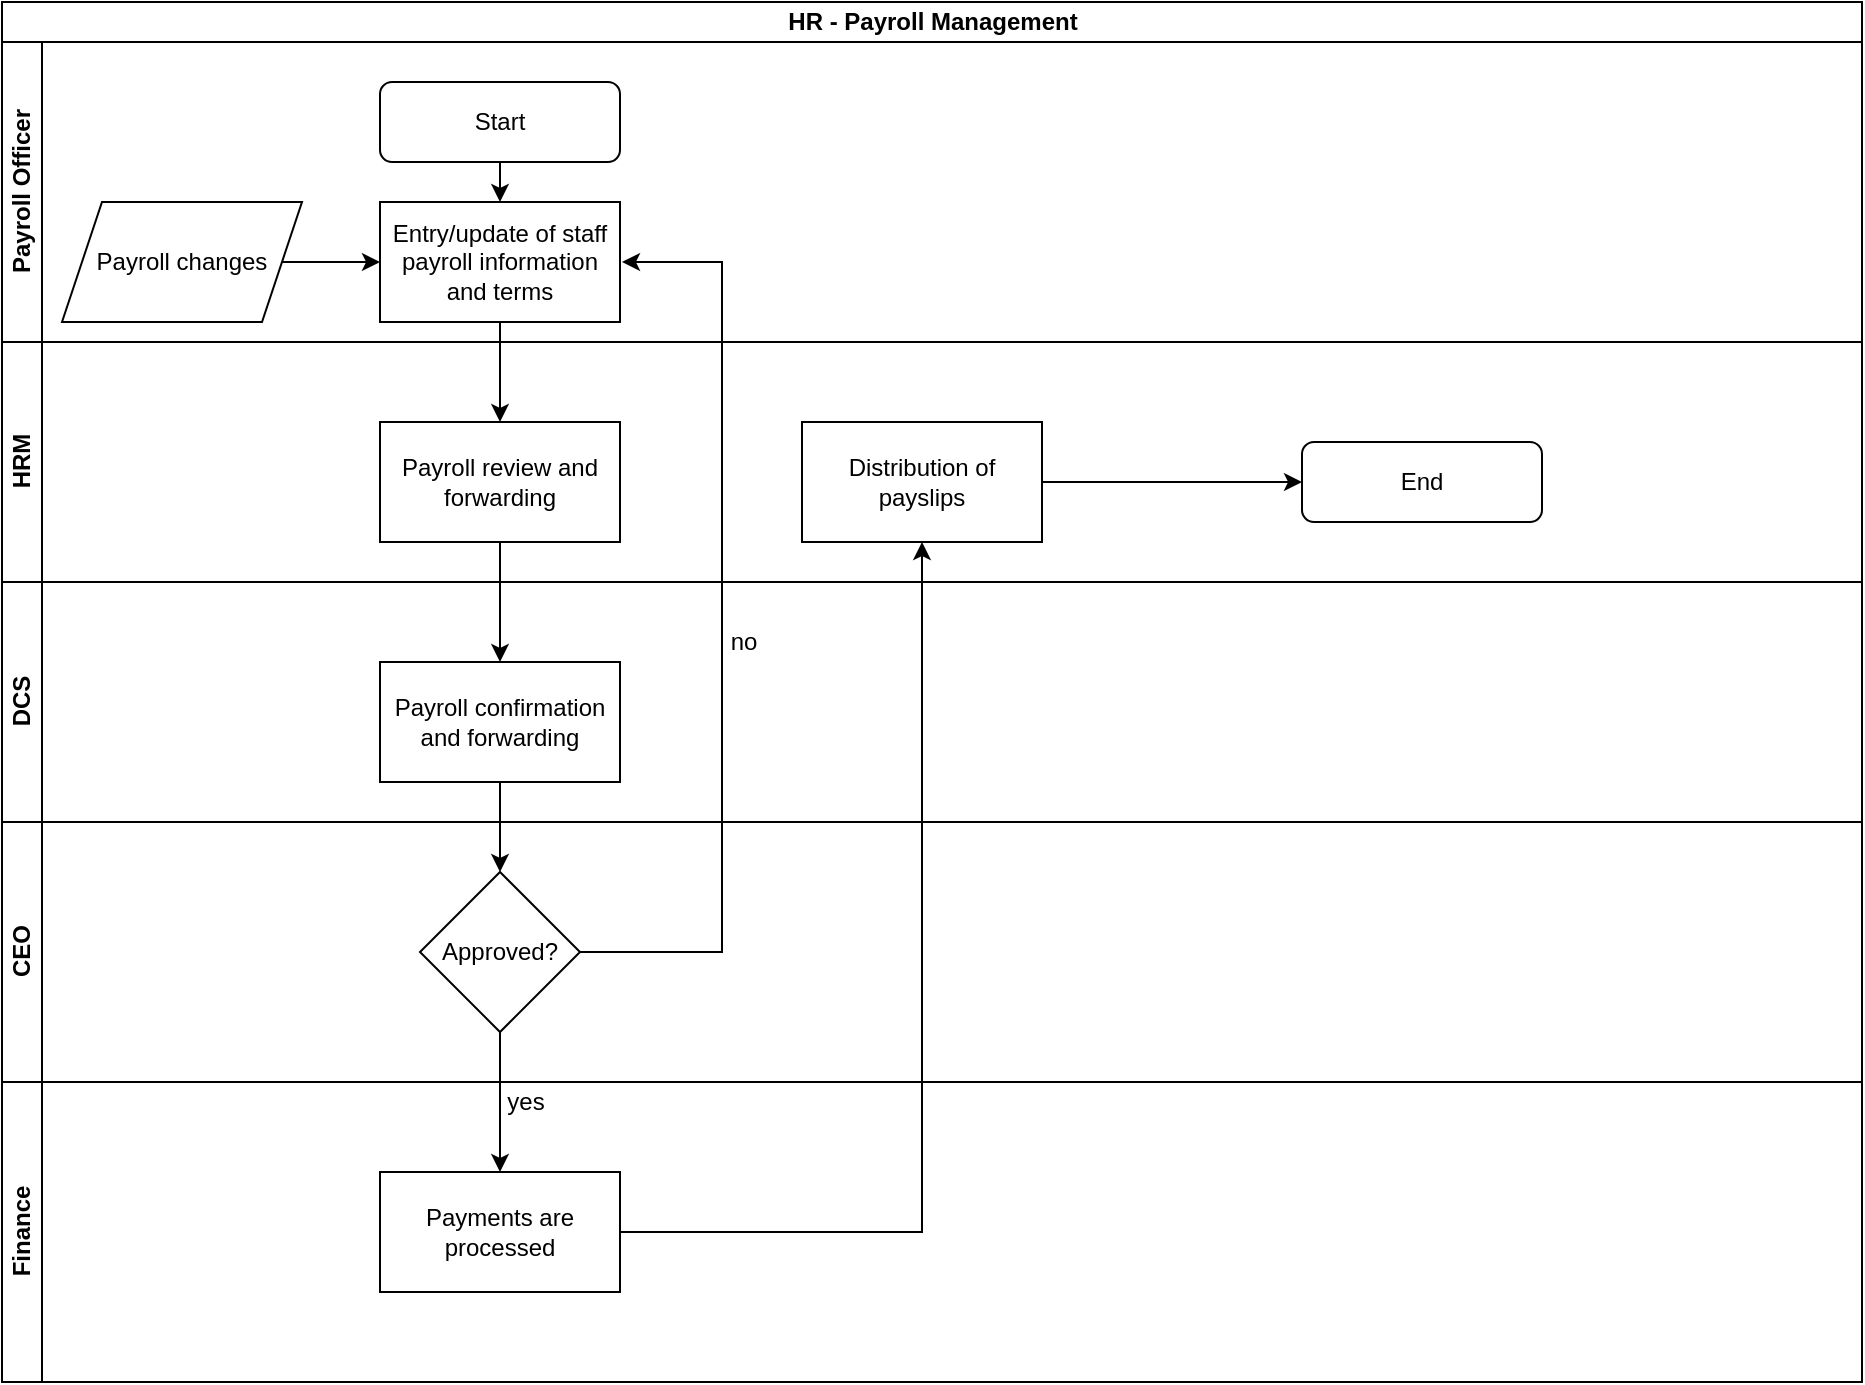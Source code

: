 <mxfile version="13.6.5" type="github">
  <diagram id="_D9DCLdPoNpoZj0SMjlw" name="Page-1">
    <mxGraphModel dx="1038" dy="547" grid="1" gridSize="10" guides="1" tooltips="1" connect="1" arrows="1" fold="1" page="1" pageScale="1" pageWidth="1169" pageHeight="827" math="0" shadow="0">
      <root>
        <mxCell id="0" />
        <mxCell id="1" parent="0" />
        <mxCell id="Y4w0jQ5FlkAyDfhmhhMQ-1" value="HR - Payroll Management" style="swimlane;html=1;childLayout=stackLayout;resizeParent=1;resizeParentMax=0;horizontal=1;startSize=20;horizontalStack=0;" vertex="1" parent="1">
          <mxGeometry x="40" y="40" width="930" height="690" as="geometry" />
        </mxCell>
        <mxCell id="Y4w0jQ5FlkAyDfhmhhMQ-2" value="Payroll Officer" style="swimlane;html=1;startSize=20;horizontal=0;" vertex="1" parent="Y4w0jQ5FlkAyDfhmhhMQ-1">
          <mxGeometry y="20" width="930" height="150" as="geometry" />
        </mxCell>
        <mxCell id="Y4w0jQ5FlkAyDfhmhhMQ-6" value="Start" style="rounded=1;whiteSpace=wrap;html=1;" vertex="1" parent="Y4w0jQ5FlkAyDfhmhhMQ-2">
          <mxGeometry x="189" y="20" width="120" height="40" as="geometry" />
        </mxCell>
        <mxCell id="Y4w0jQ5FlkAyDfhmhhMQ-27" value="Payroll changes" style="shape=parallelogram;perimeter=parallelogramPerimeter;whiteSpace=wrap;html=1;fixedSize=1;" vertex="1" parent="Y4w0jQ5FlkAyDfhmhhMQ-2">
          <mxGeometry x="30" y="80" width="120" height="60" as="geometry" />
        </mxCell>
        <mxCell id="Y4w0jQ5FlkAyDfhmhhMQ-3" value="HRM" style="swimlane;html=1;startSize=20;horizontal=0;" vertex="1" parent="Y4w0jQ5FlkAyDfhmhhMQ-1">
          <mxGeometry y="170" width="930" height="120" as="geometry" />
        </mxCell>
        <mxCell id="Y4w0jQ5FlkAyDfhmhhMQ-10" value="Payroll review and forwarding" style="whiteSpace=wrap;html=1;rounded=0;" vertex="1" parent="Y4w0jQ5FlkAyDfhmhhMQ-3">
          <mxGeometry x="189" y="40" width="120" height="60" as="geometry" />
        </mxCell>
        <mxCell id="Y4w0jQ5FlkAyDfhmhhMQ-18" value="Distribution of payslips" style="whiteSpace=wrap;html=1;rounded=0;" vertex="1" parent="Y4w0jQ5FlkAyDfhmhhMQ-3">
          <mxGeometry x="400" y="40" width="120" height="60" as="geometry" />
        </mxCell>
        <mxCell id="Y4w0jQ5FlkAyDfhmhhMQ-21" value="End" style="rounded=1;whiteSpace=wrap;html=1;" vertex="1" parent="Y4w0jQ5FlkAyDfhmhhMQ-3">
          <mxGeometry x="650" y="50" width="120" height="40" as="geometry" />
        </mxCell>
        <mxCell id="Y4w0jQ5FlkAyDfhmhhMQ-22" value="" style="endArrow=classic;html=1;exitX=1;exitY=0.5;exitDx=0;exitDy=0;entryX=0;entryY=0.5;entryDx=0;entryDy=0;" edge="1" parent="Y4w0jQ5FlkAyDfhmhhMQ-3" source="Y4w0jQ5FlkAyDfhmhhMQ-18" target="Y4w0jQ5FlkAyDfhmhhMQ-21">
          <mxGeometry width="50" height="50" relative="1" as="geometry">
            <mxPoint x="430" y="230" as="sourcePoint" />
            <mxPoint x="480" y="180" as="targetPoint" />
          </mxGeometry>
        </mxCell>
        <mxCell id="Y4w0jQ5FlkAyDfhmhhMQ-4" value="DCS" style="swimlane;html=1;startSize=20;horizontal=0;" vertex="1" parent="Y4w0jQ5FlkAyDfhmhhMQ-1">
          <mxGeometry y="290" width="930" height="120" as="geometry" />
        </mxCell>
        <mxCell id="Y4w0jQ5FlkAyDfhmhhMQ-26" value="no" style="text;html=1;strokeColor=none;fillColor=none;align=center;verticalAlign=middle;whiteSpace=wrap;rounded=0;" vertex="1" parent="Y4w0jQ5FlkAyDfhmhhMQ-4">
          <mxGeometry x="351" y="20" width="40" height="20" as="geometry" />
        </mxCell>
        <mxCell id="Y4w0jQ5FlkAyDfhmhhMQ-12" value="Payroll confirmation and forwarding" style="whiteSpace=wrap;html=1;rounded=0;" vertex="1" parent="Y4w0jQ5FlkAyDfhmhhMQ-4">
          <mxGeometry x="189" y="40" width="120" height="60" as="geometry" />
        </mxCell>
        <mxCell id="Y4w0jQ5FlkAyDfhmhhMQ-5" value="CEO" style="swimlane;html=1;startSize=20;horizontal=0;" vertex="1" parent="Y4w0jQ5FlkAyDfhmhhMQ-1">
          <mxGeometry y="410" width="930" height="130" as="geometry" />
        </mxCell>
        <mxCell id="Y4w0jQ5FlkAyDfhmhhMQ-14" value="Approved?" style="rhombus;whiteSpace=wrap;html=1;rounded=0;" vertex="1" parent="Y4w0jQ5FlkAyDfhmhhMQ-5">
          <mxGeometry x="209" y="25" width="80" height="80" as="geometry" />
        </mxCell>
        <mxCell id="Y4w0jQ5FlkAyDfhmhhMQ-8" value="Finance" style="swimlane;html=1;startSize=20;horizontal=0;" vertex="1" parent="Y4w0jQ5FlkAyDfhmhhMQ-1">
          <mxGeometry y="540" width="930" height="150" as="geometry" />
        </mxCell>
        <mxCell id="Y4w0jQ5FlkAyDfhmhhMQ-20" value="yes" style="text;html=1;strokeColor=none;fillColor=none;align=center;verticalAlign=middle;whiteSpace=wrap;rounded=0;" vertex="1" parent="Y4w0jQ5FlkAyDfhmhhMQ-8">
          <mxGeometry x="242" width="40" height="20" as="geometry" />
        </mxCell>
        <mxCell id="Y4w0jQ5FlkAyDfhmhhMQ-16" value="Payments are processed" style="whiteSpace=wrap;html=1;rounded=0;" vertex="1" parent="Y4w0jQ5FlkAyDfhmhhMQ-8">
          <mxGeometry x="189" y="45" width="120" height="60" as="geometry" />
        </mxCell>
        <mxCell id="Y4w0jQ5FlkAyDfhmhhMQ-13" value="" style="edgeStyle=orthogonalEdgeStyle;rounded=0;orthogonalLoop=1;jettySize=auto;html=1;" edge="1" parent="Y4w0jQ5FlkAyDfhmhhMQ-1" source="Y4w0jQ5FlkAyDfhmhhMQ-10" target="Y4w0jQ5FlkAyDfhmhhMQ-12">
          <mxGeometry relative="1" as="geometry" />
        </mxCell>
        <mxCell id="Y4w0jQ5FlkAyDfhmhhMQ-15" value="" style="edgeStyle=orthogonalEdgeStyle;rounded=0;orthogonalLoop=1;jettySize=auto;html=1;" edge="1" parent="Y4w0jQ5FlkAyDfhmhhMQ-1" source="Y4w0jQ5FlkAyDfhmhhMQ-12" target="Y4w0jQ5FlkAyDfhmhhMQ-14">
          <mxGeometry relative="1" as="geometry" />
        </mxCell>
        <mxCell id="Y4w0jQ5FlkAyDfhmhhMQ-17" value="" style="edgeStyle=orthogonalEdgeStyle;rounded=0;orthogonalLoop=1;jettySize=auto;html=1;" edge="1" parent="Y4w0jQ5FlkAyDfhmhhMQ-1" source="Y4w0jQ5FlkAyDfhmhhMQ-14" target="Y4w0jQ5FlkAyDfhmhhMQ-16">
          <mxGeometry relative="1" as="geometry" />
        </mxCell>
        <mxCell id="Y4w0jQ5FlkAyDfhmhhMQ-19" value="" style="edgeStyle=orthogonalEdgeStyle;rounded=0;orthogonalLoop=1;jettySize=auto;html=1;" edge="1" parent="Y4w0jQ5FlkAyDfhmhhMQ-1" source="Y4w0jQ5FlkAyDfhmhhMQ-16" target="Y4w0jQ5FlkAyDfhmhhMQ-18">
          <mxGeometry relative="1" as="geometry" />
        </mxCell>
        <mxCell id="Y4w0jQ5FlkAyDfhmhhMQ-11" value="" style="edgeStyle=orthogonalEdgeStyle;rounded=0;orthogonalLoop=1;jettySize=auto;html=1;" edge="1" parent="1" source="Y4w0jQ5FlkAyDfhmhhMQ-7" target="Y4w0jQ5FlkAyDfhmhhMQ-10">
          <mxGeometry relative="1" as="geometry" />
        </mxCell>
        <mxCell id="Y4w0jQ5FlkAyDfhmhhMQ-7" value="Entry/update of staff payroll information and terms" style="rounded=0;whiteSpace=wrap;html=1;" vertex="1" parent="1">
          <mxGeometry x="229" y="140" width="120" height="60" as="geometry" />
        </mxCell>
        <mxCell id="Y4w0jQ5FlkAyDfhmhhMQ-23" value="" style="endArrow=classic;html=1;exitX=0.5;exitY=1;exitDx=0;exitDy=0;entryX=0.5;entryY=0;entryDx=0;entryDy=0;" edge="1" parent="1" source="Y4w0jQ5FlkAyDfhmhhMQ-6" target="Y4w0jQ5FlkAyDfhmhhMQ-7">
          <mxGeometry width="50" height="50" relative="1" as="geometry">
            <mxPoint x="520" y="180" as="sourcePoint" />
            <mxPoint x="570" y="130" as="targetPoint" />
          </mxGeometry>
        </mxCell>
        <mxCell id="Y4w0jQ5FlkAyDfhmhhMQ-25" value="" style="edgeStyle=orthogonalEdgeStyle;rounded=0;orthogonalLoop=1;jettySize=auto;html=1;" edge="1" parent="1" source="Y4w0jQ5FlkAyDfhmhhMQ-14">
          <mxGeometry relative="1" as="geometry">
            <mxPoint x="350" y="170" as="targetPoint" />
            <Array as="points">
              <mxPoint x="400" y="515" />
              <mxPoint x="400" y="170" />
            </Array>
          </mxGeometry>
        </mxCell>
        <mxCell id="Y4w0jQ5FlkAyDfhmhhMQ-28" value="" style="edgeStyle=orthogonalEdgeStyle;rounded=0;orthogonalLoop=1;jettySize=auto;html=1;" edge="1" parent="1" source="Y4w0jQ5FlkAyDfhmhhMQ-27" target="Y4w0jQ5FlkAyDfhmhhMQ-7">
          <mxGeometry relative="1" as="geometry" />
        </mxCell>
      </root>
    </mxGraphModel>
  </diagram>
</mxfile>
